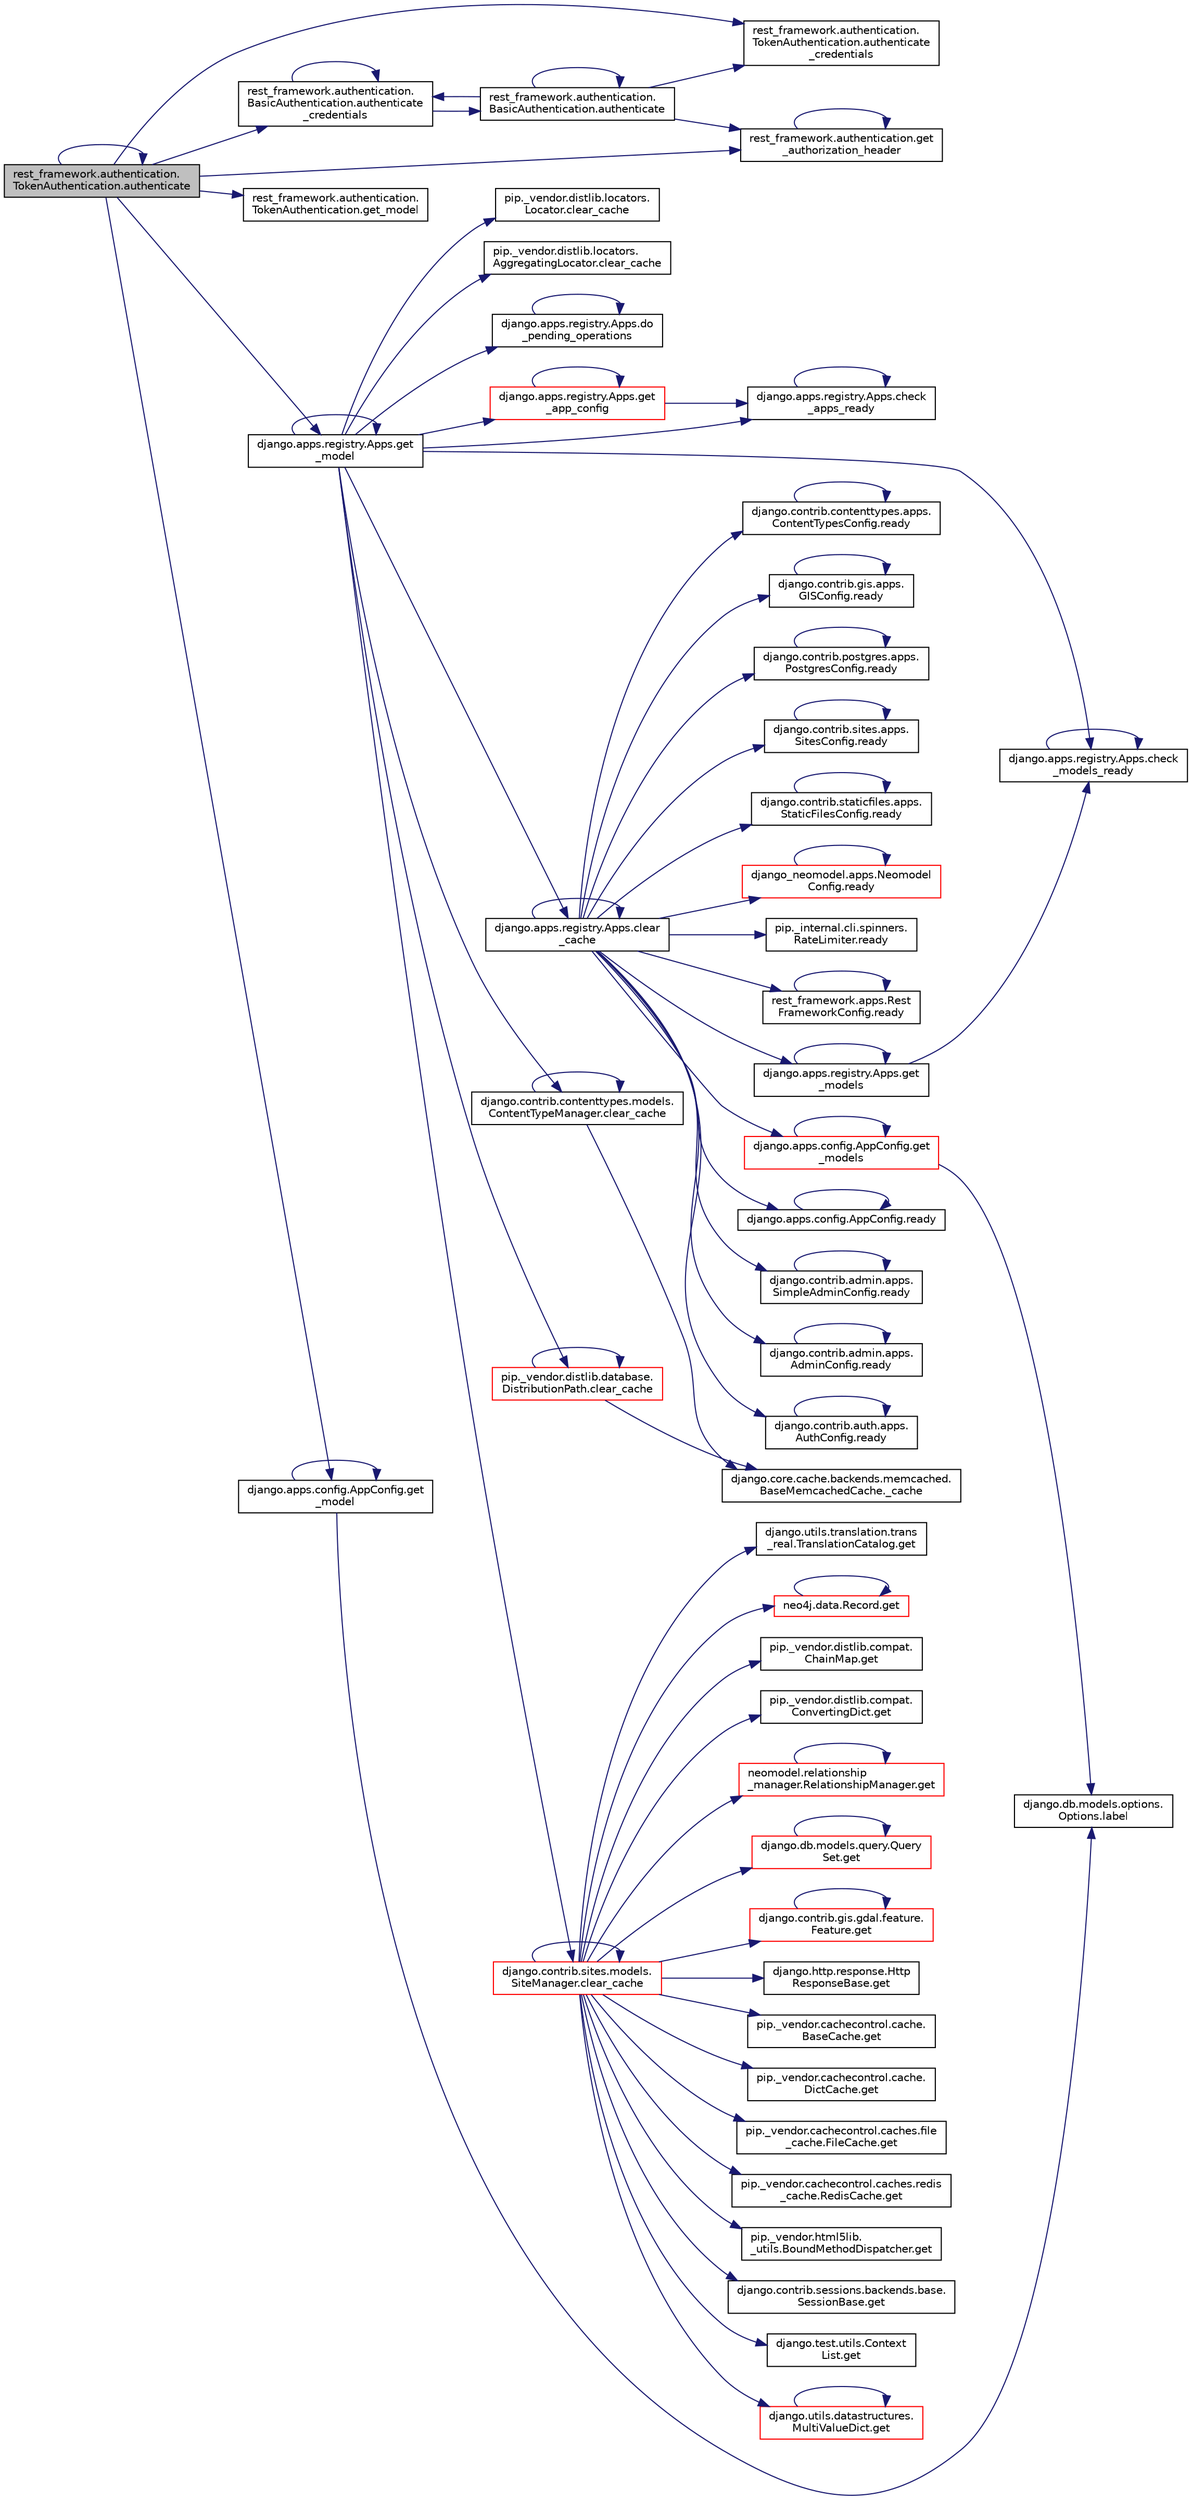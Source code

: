 digraph "rest_framework.authentication.TokenAuthentication.authenticate"
{
 // LATEX_PDF_SIZE
  edge [fontname="Helvetica",fontsize="10",labelfontname="Helvetica",labelfontsize="10"];
  node [fontname="Helvetica",fontsize="10",shape=record];
  rankdir="LR";
  Node1 [label="rest_framework.authentication.\lTokenAuthentication.authenticate",height=0.2,width=0.4,color="black", fillcolor="grey75", style="filled", fontcolor="black",tooltip=" "];
  Node1 -> Node1 [color="midnightblue",fontsize="10",style="solid",fontname="Helvetica"];
  Node1 -> Node2 [color="midnightblue",fontsize="10",style="solid",fontname="Helvetica"];
  Node2 [label="rest_framework.authentication.\lTokenAuthentication.authenticate\l_credentials",height=0.2,width=0.4,color="black", fillcolor="white", style="filled",URL="$da/de0/classrest__framework_1_1authentication_1_1_token_authentication.html#a55d4c845609753df6f38db7f70add366",tooltip=" "];
  Node1 -> Node3 [color="midnightblue",fontsize="10",style="solid",fontname="Helvetica"];
  Node3 [label="rest_framework.authentication.\lBasicAuthentication.authenticate\l_credentials",height=0.2,width=0.4,color="black", fillcolor="white", style="filled",URL="$d0/d75/classrest__framework_1_1authentication_1_1_basic_authentication.html#a841e3bf6afb14cb9f260e4f12b89de78",tooltip=" "];
  Node3 -> Node4 [color="midnightblue",fontsize="10",style="solid",fontname="Helvetica"];
  Node4 [label="rest_framework.authentication.\lBasicAuthentication.authenticate",height=0.2,width=0.4,color="black", fillcolor="white", style="filled",URL="$d0/d75/classrest__framework_1_1authentication_1_1_basic_authentication.html#a7ec84d6f878edf46bb154e3d40a47a1f",tooltip=" "];
  Node4 -> Node4 [color="midnightblue",fontsize="10",style="solid",fontname="Helvetica"];
  Node4 -> Node2 [color="midnightblue",fontsize="10",style="solid",fontname="Helvetica"];
  Node4 -> Node3 [color="midnightblue",fontsize="10",style="solid",fontname="Helvetica"];
  Node4 -> Node5 [color="midnightblue",fontsize="10",style="solid",fontname="Helvetica"];
  Node5 [label="rest_framework.authentication.get\l_authorization_header",height=0.2,width=0.4,color="black", fillcolor="white", style="filled",URL="$d4/d71/namespacerest__framework_1_1authentication.html#a672b57a22d199c375efd411aa5dea698",tooltip=" "];
  Node5 -> Node5 [color="midnightblue",fontsize="10",style="solid",fontname="Helvetica"];
  Node3 -> Node3 [color="midnightblue",fontsize="10",style="solid",fontname="Helvetica"];
  Node1 -> Node5 [color="midnightblue",fontsize="10",style="solid",fontname="Helvetica"];
  Node1 -> Node6 [color="midnightblue",fontsize="10",style="solid",fontname="Helvetica"];
  Node6 [label="rest_framework.authentication.\lTokenAuthentication.get_model",height=0.2,width=0.4,color="black", fillcolor="white", style="filled",URL="$da/de0/classrest__framework_1_1authentication_1_1_token_authentication.html#a0e30ceff1c6075ffbbaeb1cd5e7b723d",tooltip=" "];
  Node1 -> Node7 [color="midnightblue",fontsize="10",style="solid",fontname="Helvetica"];
  Node7 [label="django.apps.registry.Apps.get\l_model",height=0.2,width=0.4,color="black", fillcolor="white", style="filled",URL="$d8/d34/classdjango_1_1apps_1_1registry_1_1_apps.html#a1722738559e3037cf8a08593373b8722",tooltip=" "];
  Node7 -> Node8 [color="midnightblue",fontsize="10",style="solid",fontname="Helvetica"];
  Node8 [label="django.apps.registry.Apps.check\l_apps_ready",height=0.2,width=0.4,color="black", fillcolor="white", style="filled",URL="$d8/d34/classdjango_1_1apps_1_1registry_1_1_apps.html#ad6fb1dd4c6fe9a6eda870a8bd40637fe",tooltip=" "];
  Node8 -> Node8 [color="midnightblue",fontsize="10",style="solid",fontname="Helvetica"];
  Node7 -> Node9 [color="midnightblue",fontsize="10",style="solid",fontname="Helvetica"];
  Node9 [label="django.apps.registry.Apps.check\l_models_ready",height=0.2,width=0.4,color="black", fillcolor="white", style="filled",URL="$d8/d34/classdjango_1_1apps_1_1registry_1_1_apps.html#aecc29621c2c6ba865571c4a80f8ae16b",tooltip=" "];
  Node9 -> Node9 [color="midnightblue",fontsize="10",style="solid",fontname="Helvetica"];
  Node7 -> Node10 [color="midnightblue",fontsize="10",style="solid",fontname="Helvetica"];
  Node10 [label="django.apps.registry.Apps.clear\l_cache",height=0.2,width=0.4,color="black", fillcolor="white", style="filled",URL="$d8/d34/classdjango_1_1apps_1_1registry_1_1_apps.html#a3dabf3bb1475c2e1ce598cf59420d96c",tooltip=" "];
  Node10 -> Node10 [color="midnightblue",fontsize="10",style="solid",fontname="Helvetica"];
  Node10 -> Node11 [color="midnightblue",fontsize="10",style="solid",fontname="Helvetica"];
  Node11 [label="django.apps.config.AppConfig.get\l_models",height=0.2,width=0.4,color="red", fillcolor="white", style="filled",URL="$d9/de0/classdjango_1_1apps_1_1config_1_1_app_config.html#afbe7787100949feb80bba6e2e9a92353",tooltip=" "];
  Node11 -> Node11 [color="midnightblue",fontsize="10",style="solid",fontname="Helvetica"];
  Node11 -> Node12 [color="midnightblue",fontsize="10",style="solid",fontname="Helvetica"];
  Node12 [label="django.db.models.options.\lOptions.label",height=0.2,width=0.4,color="black", fillcolor="white", style="filled",URL="$d4/d60/classdjango_1_1db_1_1models_1_1options_1_1_options.html#ab32f16f9498416ef67505d06560b3614",tooltip=" "];
  Node10 -> Node101 [color="midnightblue",fontsize="10",style="solid",fontname="Helvetica"];
  Node101 [label="django.apps.registry.Apps.get\l_models",height=0.2,width=0.4,color="black", fillcolor="white", style="filled",URL="$d8/d34/classdjango_1_1apps_1_1registry_1_1_apps.html#a13f52d8f06f92f62a872ac72369046d8",tooltip=" "];
  Node101 -> Node9 [color="midnightblue",fontsize="10",style="solid",fontname="Helvetica"];
  Node101 -> Node101 [color="midnightblue",fontsize="10",style="solid",fontname="Helvetica"];
  Node10 -> Node102 [color="midnightblue",fontsize="10",style="solid",fontname="Helvetica"];
  Node102 [label="django.apps.config.AppConfig.ready",height=0.2,width=0.4,color="black", fillcolor="white", style="filled",URL="$d9/de0/classdjango_1_1apps_1_1config_1_1_app_config.html#ad5bacbb21829def59d64ab6c4fd23e7d",tooltip=" "];
  Node102 -> Node102 [color="midnightblue",fontsize="10",style="solid",fontname="Helvetica"];
  Node10 -> Node103 [color="midnightblue",fontsize="10",style="solid",fontname="Helvetica"];
  Node103 [label="django.contrib.admin.apps.\lSimpleAdminConfig.ready",height=0.2,width=0.4,color="black", fillcolor="white", style="filled",URL="$d7/df6/classdjango_1_1contrib_1_1admin_1_1apps_1_1_simple_admin_config.html#a4bba8ea233ca7070ef5555491fa3654c",tooltip=" "];
  Node103 -> Node103 [color="midnightblue",fontsize="10",style="solid",fontname="Helvetica"];
  Node10 -> Node104 [color="midnightblue",fontsize="10",style="solid",fontname="Helvetica"];
  Node104 [label="django.contrib.admin.apps.\lAdminConfig.ready",height=0.2,width=0.4,color="black", fillcolor="white", style="filled",URL="$d1/daf/classdjango_1_1contrib_1_1admin_1_1apps_1_1_admin_config.html#a848af16f8656327d7897c89998d1ce12",tooltip=" "];
  Node104 -> Node104 [color="midnightblue",fontsize="10",style="solid",fontname="Helvetica"];
  Node10 -> Node105 [color="midnightblue",fontsize="10",style="solid",fontname="Helvetica"];
  Node105 [label="django.contrib.auth.apps.\lAuthConfig.ready",height=0.2,width=0.4,color="black", fillcolor="white", style="filled",URL="$d9/d93/classdjango_1_1contrib_1_1auth_1_1apps_1_1_auth_config.html#aa6f96886f818aa3dc837d44b2f37cb2c",tooltip=" "];
  Node105 -> Node105 [color="midnightblue",fontsize="10",style="solid",fontname="Helvetica"];
  Node10 -> Node106 [color="midnightblue",fontsize="10",style="solid",fontname="Helvetica"];
  Node106 [label="django.contrib.contenttypes.apps.\lContentTypesConfig.ready",height=0.2,width=0.4,color="black", fillcolor="white", style="filled",URL="$d8/d1f/classdjango_1_1contrib_1_1contenttypes_1_1apps_1_1_content_types_config.html#ab1137ba892070fc45e6431dd843bb30e",tooltip=" "];
  Node106 -> Node106 [color="midnightblue",fontsize="10",style="solid",fontname="Helvetica"];
  Node10 -> Node107 [color="midnightblue",fontsize="10",style="solid",fontname="Helvetica"];
  Node107 [label="django.contrib.gis.apps.\lGISConfig.ready",height=0.2,width=0.4,color="black", fillcolor="white", style="filled",URL="$d4/dbd/classdjango_1_1contrib_1_1gis_1_1apps_1_1_g_i_s_config.html#ae462a0004f640b0960b314f47c20711e",tooltip=" "];
  Node107 -> Node107 [color="midnightblue",fontsize="10",style="solid",fontname="Helvetica"];
  Node10 -> Node108 [color="midnightblue",fontsize="10",style="solid",fontname="Helvetica"];
  Node108 [label="django.contrib.postgres.apps.\lPostgresConfig.ready",height=0.2,width=0.4,color="black", fillcolor="white", style="filled",URL="$db/d10/classdjango_1_1contrib_1_1postgres_1_1apps_1_1_postgres_config.html#aa933bc1e609675b825de656a6fdb2cd4",tooltip=" "];
  Node108 -> Node108 [color="midnightblue",fontsize="10",style="solid",fontname="Helvetica"];
  Node10 -> Node109 [color="midnightblue",fontsize="10",style="solid",fontname="Helvetica"];
  Node109 [label="django.contrib.sites.apps.\lSitesConfig.ready",height=0.2,width=0.4,color="black", fillcolor="white", style="filled",URL="$de/dfd/classdjango_1_1contrib_1_1sites_1_1apps_1_1_sites_config.html#aed6e598186fcfea7721f22cfde7742b2",tooltip=" "];
  Node109 -> Node109 [color="midnightblue",fontsize="10",style="solid",fontname="Helvetica"];
  Node10 -> Node110 [color="midnightblue",fontsize="10",style="solid",fontname="Helvetica"];
  Node110 [label="django.contrib.staticfiles.apps.\lStaticFilesConfig.ready",height=0.2,width=0.4,color="black", fillcolor="white", style="filled",URL="$da/d03/classdjango_1_1contrib_1_1staticfiles_1_1apps_1_1_static_files_config.html#ada561ae30ffe30862ec73365537724fb",tooltip=" "];
  Node110 -> Node110 [color="midnightblue",fontsize="10",style="solid",fontname="Helvetica"];
  Node10 -> Node111 [color="midnightblue",fontsize="10",style="solid",fontname="Helvetica"];
  Node111 [label="django_neomodel.apps.Neomodel\lConfig.ready",height=0.2,width=0.4,color="red", fillcolor="white", style="filled",URL="$d9/d3e/classdjango__neomodel_1_1apps_1_1_neomodel_config.html#ae5e93b076f0b3c5f3fbbc87eb5dcec34",tooltip=" "];
  Node111 -> Node111 [color="midnightblue",fontsize="10",style="solid",fontname="Helvetica"];
  Node10 -> Node113 [color="midnightblue",fontsize="10",style="solid",fontname="Helvetica"];
  Node113 [label="pip._internal.cli.spinners.\lRateLimiter.ready",height=0.2,width=0.4,color="black", fillcolor="white", style="filled",URL="$dd/d3f/classpip_1_1__internal_1_1cli_1_1spinners_1_1_rate_limiter.html#afe31ae392b4e50a03e9149aa30e3f1ee",tooltip=" "];
  Node10 -> Node114 [color="midnightblue",fontsize="10",style="solid",fontname="Helvetica"];
  Node114 [label="rest_framework.apps.Rest\lFrameworkConfig.ready",height=0.2,width=0.4,color="black", fillcolor="white", style="filled",URL="$d7/d59/classrest__framework_1_1apps_1_1_rest_framework_config.html#ada8edb3f4e5ca64a745b5df783328793",tooltip=" "];
  Node114 -> Node114 [color="midnightblue",fontsize="10",style="solid",fontname="Helvetica"];
  Node7 -> Node115 [color="midnightblue",fontsize="10",style="solid",fontname="Helvetica"];
  Node115 [label="django.contrib.contenttypes.models.\lContentTypeManager.clear_cache",height=0.2,width=0.4,color="black", fillcolor="white", style="filled",URL="$d0/dbc/classdjango_1_1contrib_1_1contenttypes_1_1models_1_1_content_type_manager.html#a8c0e3cd09eab9f713c1f4d2dda32d97c",tooltip=" "];
  Node115 -> Node116 [color="midnightblue",fontsize="10",style="solid",fontname="Helvetica"];
  Node116 [label="django.core.cache.backends.memcached.\lBaseMemcachedCache._cache",height=0.2,width=0.4,color="black", fillcolor="white", style="filled",URL="$d3/d36/classdjango_1_1core_1_1cache_1_1backends_1_1memcached_1_1_base_memcached_cache.html#aec7954560fd40d7e33a11eea0e2ccde8",tooltip=" "];
  Node115 -> Node115 [color="midnightblue",fontsize="10",style="solid",fontname="Helvetica"];
  Node7 -> Node117 [color="midnightblue",fontsize="10",style="solid",fontname="Helvetica"];
  Node117 [label="django.contrib.sites.models.\lSiteManager.clear_cache",height=0.2,width=0.4,color="red", fillcolor="white", style="filled",URL="$d9/d9e/classdjango_1_1contrib_1_1sites_1_1models_1_1_site_manager.html#add1b963e98668e941563915da7a3c99f",tooltip=" "];
  Node117 -> Node117 [color="midnightblue",fontsize="10",style="solid",fontname="Helvetica"];
  Node117 -> Node118 [color="midnightblue",fontsize="10",style="solid",fontname="Helvetica"];
  Node118 [label="neomodel.relationship\l_manager.RelationshipManager.get",height=0.2,width=0.4,color="red", fillcolor="white", style="filled",URL="$d0/dde/classneomodel_1_1relationship__manager_1_1_relationship_manager.html#a2909eea25dff8a05b1b472fc6ad29569",tooltip=" "];
  Node118 -> Node118 [color="midnightblue",fontsize="10",style="solid",fontname="Helvetica"];
  Node117 -> Node120 [color="midnightblue",fontsize="10",style="solid",fontname="Helvetica"];
  Node120 [label="django.db.models.query.Query\lSet.get",height=0.2,width=0.4,color="red", fillcolor="white", style="filled",URL="$dd/d94/classdjango_1_1db_1_1models_1_1query_1_1_query_set.html#a01bde5564541ddd1bc0696164e4ef765",tooltip=" "];
  Node120 -> Node120 [color="midnightblue",fontsize="10",style="solid",fontname="Helvetica"];
  Node117 -> Node191 [color="midnightblue",fontsize="10",style="solid",fontname="Helvetica"];
  Node191 [label="django.contrib.gis.gdal.feature.\lFeature.get",height=0.2,width=0.4,color="red", fillcolor="white", style="filled",URL="$db/d34/classdjango_1_1contrib_1_1gis_1_1gdal_1_1feature_1_1_feature.html#ab4500c05c5b78ad12368c3b4bf68be45",tooltip=" "];
  Node191 -> Node191 [color="midnightblue",fontsize="10",style="solid",fontname="Helvetica"];
  Node117 -> Node192 [color="midnightblue",fontsize="10",style="solid",fontname="Helvetica"];
  Node192 [label="django.http.response.Http\lResponseBase.get",height=0.2,width=0.4,color="black", fillcolor="white", style="filled",URL="$dd/db4/classdjango_1_1http_1_1response_1_1_http_response_base.html#a53e4d55072f7f59b4d5da8aa6937a08c",tooltip=" "];
  Node117 -> Node193 [color="midnightblue",fontsize="10",style="solid",fontname="Helvetica"];
  Node193 [label="pip._vendor.cachecontrol.cache.\lBaseCache.get",height=0.2,width=0.4,color="black", fillcolor="white", style="filled",URL="$da/d8a/classpip_1_1__vendor_1_1cachecontrol_1_1cache_1_1_base_cache.html#ad5c273adabffacc22029a8461bdcb8e0",tooltip=" "];
  Node117 -> Node194 [color="midnightblue",fontsize="10",style="solid",fontname="Helvetica"];
  Node194 [label="pip._vendor.cachecontrol.cache.\lDictCache.get",height=0.2,width=0.4,color="black", fillcolor="white", style="filled",URL="$da/d77/classpip_1_1__vendor_1_1cachecontrol_1_1cache_1_1_dict_cache.html#af092ece36a8cce3cdb2b6e899405819a",tooltip=" "];
  Node117 -> Node195 [color="midnightblue",fontsize="10",style="solid",fontname="Helvetica"];
  Node195 [label="pip._vendor.cachecontrol.caches.file\l_cache.FileCache.get",height=0.2,width=0.4,color="black", fillcolor="white", style="filled",URL="$d4/d5e/classpip_1_1__vendor_1_1cachecontrol_1_1caches_1_1file__cache_1_1_file_cache.html#abaf8e68f7bf2b7ed1f4f3d19cf8502cc",tooltip=" "];
  Node117 -> Node196 [color="midnightblue",fontsize="10",style="solid",fontname="Helvetica"];
  Node196 [label="pip._vendor.cachecontrol.caches.redis\l_cache.RedisCache.get",height=0.2,width=0.4,color="black", fillcolor="white", style="filled",URL="$dd/d2e/classpip_1_1__vendor_1_1cachecontrol_1_1caches_1_1redis__cache_1_1_redis_cache.html#a1c0ed79e45aa1435f77660d842d00a6f",tooltip=" "];
  Node117 -> Node197 [color="midnightblue",fontsize="10",style="solid",fontname="Helvetica"];
  Node197 [label="pip._vendor.html5lib.\l_utils.BoundMethodDispatcher.get",height=0.2,width=0.4,color="black", fillcolor="white", style="filled",URL="$d0/dcf/classpip_1_1__vendor_1_1html5lib_1_1__utils_1_1_bound_method_dispatcher.html#a00c5ddaa9ea9f45725e4700f977a831f",tooltip=" "];
  Node117 -> Node198 [color="midnightblue",fontsize="10",style="solid",fontname="Helvetica"];
  Node198 [label="django.contrib.sessions.backends.base.\lSessionBase.get",height=0.2,width=0.4,color="black", fillcolor="white", style="filled",URL="$d1/d6e/classdjango_1_1contrib_1_1sessions_1_1backends_1_1base_1_1_session_base.html#ad9d850bf4891a825b3188e5c506f3fc1",tooltip=" "];
  Node117 -> Node199 [color="midnightblue",fontsize="10",style="solid",fontname="Helvetica"];
  Node199 [label="django.test.utils.Context\lList.get",height=0.2,width=0.4,color="black", fillcolor="white", style="filled",URL="$d6/d8c/classdjango_1_1test_1_1utils_1_1_context_list.html#a6e45a82a318fa4a3b6c52e113af2f21b",tooltip=" "];
  Node117 -> Node200 [color="midnightblue",fontsize="10",style="solid",fontname="Helvetica"];
  Node200 [label="django.utils.datastructures.\lMultiValueDict.get",height=0.2,width=0.4,color="red", fillcolor="white", style="filled",URL="$d5/d02/classdjango_1_1utils_1_1datastructures_1_1_multi_value_dict.html#a41358543976aa3484020b80a3cc92eed",tooltip=" "];
  Node200 -> Node200 [color="midnightblue",fontsize="10",style="solid",fontname="Helvetica"];
  Node117 -> Node210 [color="midnightblue",fontsize="10",style="solid",fontname="Helvetica"];
  Node210 [label="django.utils.translation.trans\l_real.TranslationCatalog.get",height=0.2,width=0.4,color="black", fillcolor="white", style="filled",URL="$dd/d59/classdjango_1_1utils_1_1translation_1_1trans__real_1_1_translation_catalog.html#a655b10c540d01b4f4ddb2aca06d4ceaa",tooltip=" "];
  Node117 -> Node211 [color="midnightblue",fontsize="10",style="solid",fontname="Helvetica"];
  Node211 [label="neo4j.data.Record.get",height=0.2,width=0.4,color="red", fillcolor="white", style="filled",URL="$d8/da3/classneo4j_1_1data_1_1_record.html#aed4b63e2e470f8a61ebac3a66eced8a1",tooltip=" "];
  Node211 -> Node211 [color="midnightblue",fontsize="10",style="solid",fontname="Helvetica"];
  Node117 -> Node213 [color="midnightblue",fontsize="10",style="solid",fontname="Helvetica"];
  Node213 [label="pip._vendor.distlib.compat.\lChainMap.get",height=0.2,width=0.4,color="black", fillcolor="white", style="filled",URL="$d2/d2d/classpip_1_1__vendor_1_1distlib_1_1compat_1_1_chain_map.html#a657b681156ad31c3b7391fcfdfd0bc5f",tooltip=" "];
  Node117 -> Node214 [color="midnightblue",fontsize="10",style="solid",fontname="Helvetica"];
  Node214 [label="pip._vendor.distlib.compat.\lConvertingDict.get",height=0.2,width=0.4,color="black", fillcolor="white", style="filled",URL="$db/dd5/classpip_1_1__vendor_1_1distlib_1_1compat_1_1_converting_dict.html#acc9b853aa7f196de678588c6234fa60c",tooltip=" "];
  Node7 -> Node1527 [color="midnightblue",fontsize="10",style="solid",fontname="Helvetica"];
  Node1527 [label="pip._vendor.distlib.database.\lDistributionPath.clear_cache",height=0.2,width=0.4,color="red", fillcolor="white", style="filled",URL="$d3/d8a/classpip_1_1__vendor_1_1distlib_1_1database_1_1_distribution_path.html#a576c17cc01238d807b4cc7b833001b0b",tooltip=" "];
  Node1527 -> Node116 [color="midnightblue",fontsize="10",style="solid",fontname="Helvetica"];
  Node1527 -> Node1527 [color="midnightblue",fontsize="10",style="solid",fontname="Helvetica"];
  Node7 -> Node1529 [color="midnightblue",fontsize="10",style="solid",fontname="Helvetica"];
  Node1529 [label="pip._vendor.distlib.locators.\lLocator.clear_cache",height=0.2,width=0.4,color="black", fillcolor="white", style="filled",URL="$df/dda/classpip_1_1__vendor_1_1distlib_1_1locators_1_1_locator.html#aa8e1b24125b3cecddfa873c5ded5f3bb",tooltip=" "];
  Node7 -> Node1530 [color="midnightblue",fontsize="10",style="solid",fontname="Helvetica"];
  Node1530 [label="pip._vendor.distlib.locators.\lAggregatingLocator.clear_cache",height=0.2,width=0.4,color="black", fillcolor="white", style="filled",URL="$d3/de8/classpip_1_1__vendor_1_1distlib_1_1locators_1_1_aggregating_locator.html#a937d4d11aa45376977d68da1656ae82a",tooltip=" "];
  Node7 -> Node1531 [color="midnightblue",fontsize="10",style="solid",fontname="Helvetica"];
  Node1531 [label="django.apps.registry.Apps.do\l_pending_operations",height=0.2,width=0.4,color="black", fillcolor="white", style="filled",URL="$d8/d34/classdjango_1_1apps_1_1registry_1_1_apps.html#a4e7a349e650b3d4b0b70ce5554f59ed2",tooltip=" "];
  Node1531 -> Node1531 [color="midnightblue",fontsize="10",style="solid",fontname="Helvetica"];
  Node7 -> Node5539 [color="midnightblue",fontsize="10",style="solid",fontname="Helvetica"];
  Node5539 [label="django.apps.registry.Apps.get\l_app_config",height=0.2,width=0.4,color="red", fillcolor="white", style="filled",URL="$d8/d34/classdjango_1_1apps_1_1registry_1_1_apps.html#a6af9ec3ee6ad673c5e8ddc8c5fae6665",tooltip=" "];
  Node5539 -> Node8 [color="midnightblue",fontsize="10",style="solid",fontname="Helvetica"];
  Node5539 -> Node5539 [color="midnightblue",fontsize="10",style="solid",fontname="Helvetica"];
  Node7 -> Node7 [color="midnightblue",fontsize="10",style="solid",fontname="Helvetica"];
  Node1 -> Node5541 [color="midnightblue",fontsize="10",style="solid",fontname="Helvetica"];
  Node5541 [label="django.apps.config.AppConfig.get\l_model",height=0.2,width=0.4,color="black", fillcolor="white", style="filled",URL="$d9/de0/classdjango_1_1apps_1_1config_1_1_app_config.html#a22cba3076a57f4574727c391baa33149",tooltip=" "];
  Node5541 -> Node5541 [color="midnightblue",fontsize="10",style="solid",fontname="Helvetica"];
  Node5541 -> Node12 [color="midnightblue",fontsize="10",style="solid",fontname="Helvetica"];
}
